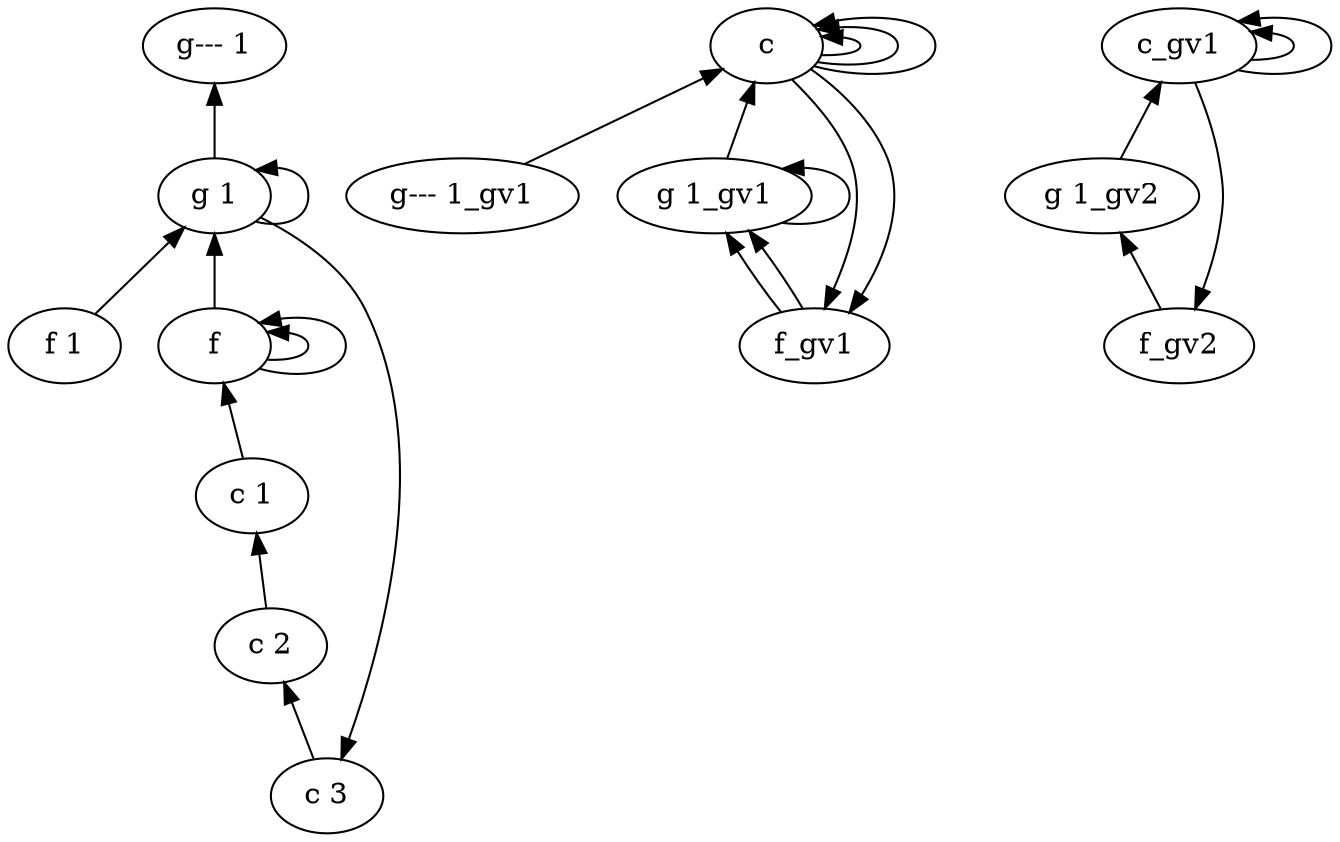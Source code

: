 digraph root {
	node [label="\N"];
	{
		node [label="\N"];
		edge [dir=""];
		"g 1" -> "f 1"		 [dir=back];
		"g 1" -> "g 1"		 [dir=back];
		"g 1" -> f		 [dir=back];
		"c 3" -> "g 1"		 [dir=back];
		"c 2" -> "c 3"		 [dir=back];
		"c 1" -> "c 2"		 [dir=back];
		f -> "c 1"		 [dir=back];
		f -> f		 [dir=back];
		f -> f		 [dir=back];
		"g--- 1" -> "g 1"		 [dir=back];
	}
	{
		node [label="\N"];
		edge [dir=""];
		c -> "g--- 1_gv1"		 [dir=back];
		c -> c		 [dir=back];
		c -> c		 [dir=back];
		c -> c		 [dir=back];
		c -> "g 1_gv1"		 [dir=back];
		f_gv1 -> c		 [dir=back];
		f_gv1 -> c		 [dir=back];
		"g 1_gv1" -> f_gv1		 [dir=back];
		"g 1_gv1" -> f_gv1		 [dir=back];
		"g 1_gv1" -> "g 1_gv1"		 [dir=back];
	}
	{
		node [label="\N"];
		edge [dir=""];
		c_gv1 -> c_gv1		 [dir=back];
		c_gv1 -> c_gv1		 [dir=back];
		c_gv1 -> "g 1_gv2"		 [dir=back];
		f_gv2 -> c_gv1		 [dir=back];
		"g 1_gv2" -> f_gv2		 [dir=back];
	}
}
